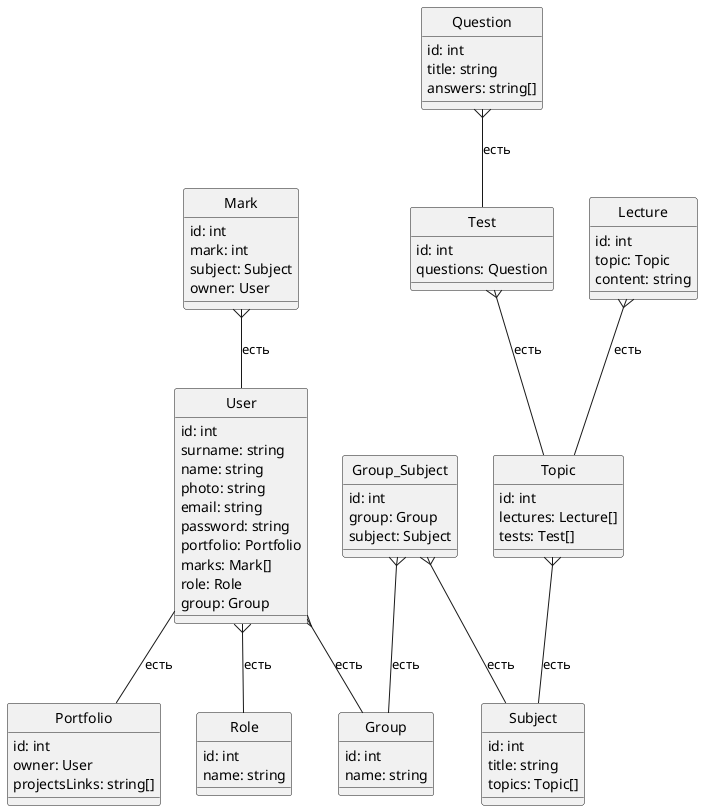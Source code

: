 @startuml
hide circle

class User {
   id: int
   surname: string
   name: string
   photo: string
   email: string
   password: string
   portfolio: Portfolio
   marks: Mark[]
   role: Role
   group: Group
}

class Group {
   id: int
   name: string
}

enum Role {
   id: int
   name: string
   
}

class Mark {
   id: int
   mark: int
   subject: Subject
   owner: User
}

class Portfolio {
   id: int
   owner: User
   projectsLinks: string[]

}

class Topic {
   id: int
   lectures: Lecture[]
   tests: Test[]
}

class Lecture {
   id: int
   topic: Topic
   content: string
}

class Test {
   id: int
   questions: Question
}

class Question {
   id: int
   title: string
   answers: string[]
}

class Subject {
   id: int
   title: string
   topics: Topic[]
}

class Group_Subject {
   id: int
   group: Group
   subject: Subject
}

User }-- Role: есть
User -- Portfolio: есть
Lecture }-- Topic: есть
Test }-- Topic: есть
User }-- Group: есть
Mark }-- User: есть
Question }-- Test: есть
Group_Subject }-- Group: есть
Group_Subject }-- Subject: есть
Topic }-- Subject: есть
@enduml
